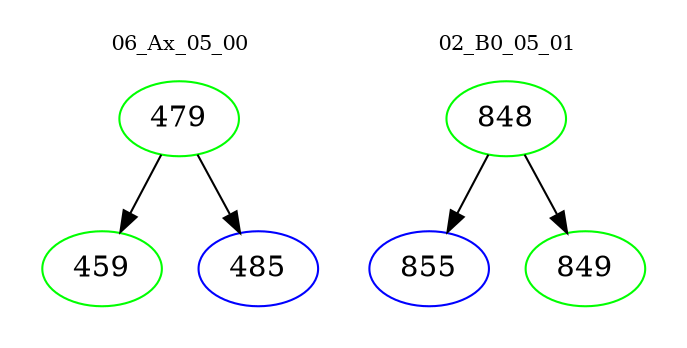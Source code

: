 digraph{
subgraph cluster_0 {
color = white
label = "06_Ax_05_00";
fontsize=10;
T0_479 [label="479", color="green"]
T0_479 -> T0_459 [color="black"]
T0_459 [label="459", color="green"]
T0_479 -> T0_485 [color="black"]
T0_485 [label="485", color="blue"]
}
subgraph cluster_1 {
color = white
label = "02_B0_05_01";
fontsize=10;
T1_848 [label="848", color="green"]
T1_848 -> T1_855 [color="black"]
T1_855 [label="855", color="blue"]
T1_848 -> T1_849 [color="black"]
T1_849 [label="849", color="green"]
}
}
